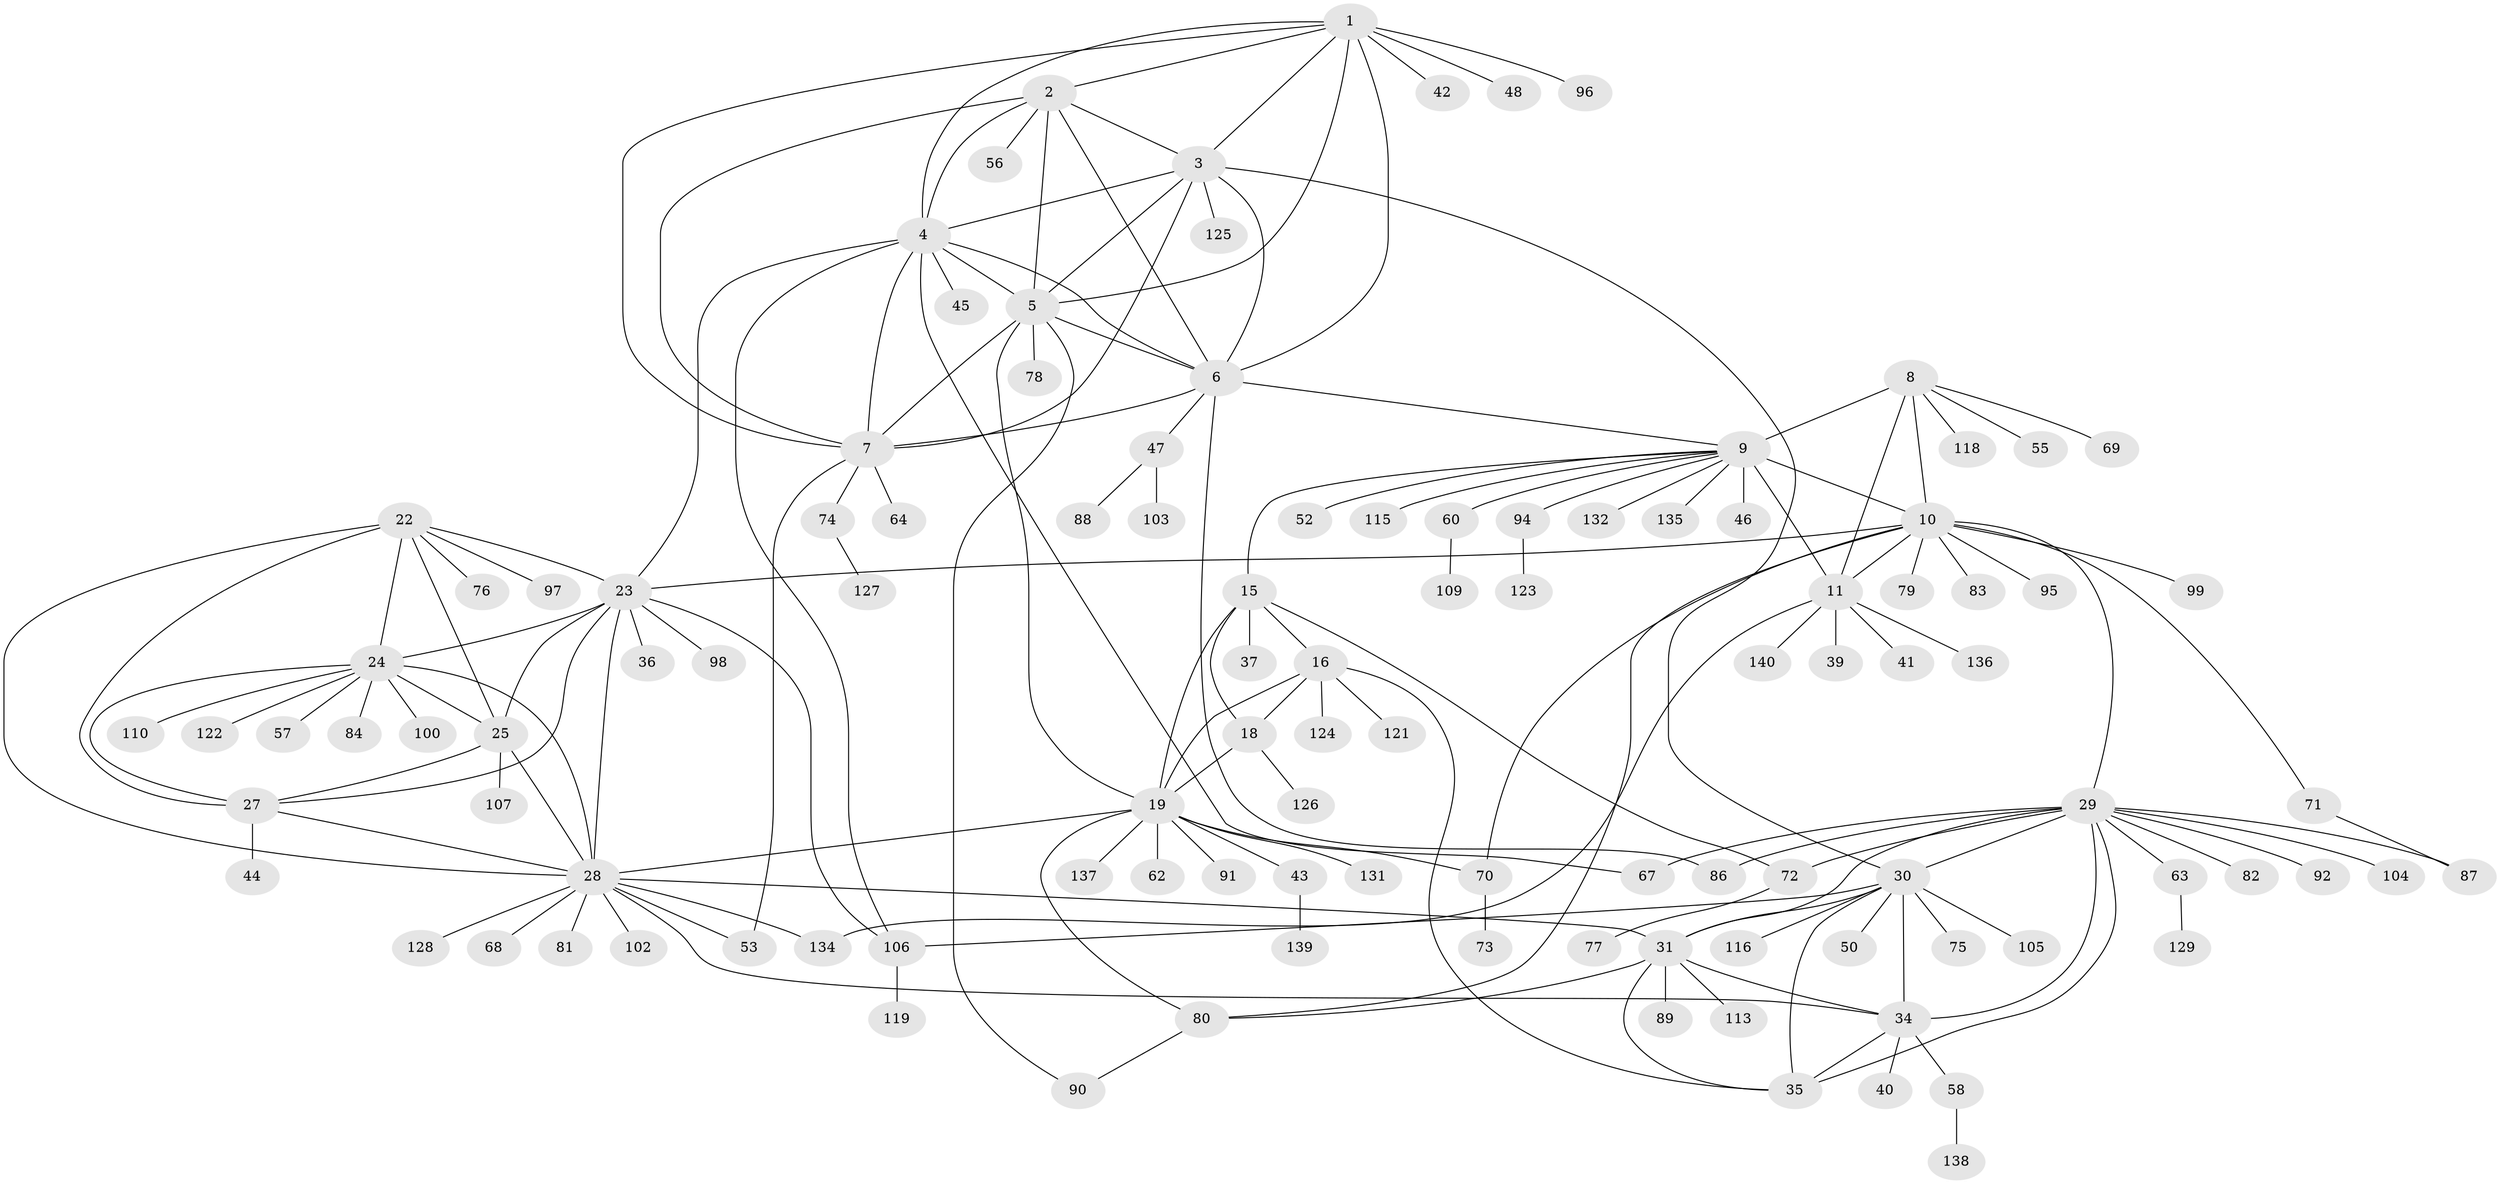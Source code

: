 // Generated by graph-tools (version 1.1) at 2025/24/03/03/25 07:24:12]
// undirected, 112 vertices, 167 edges
graph export_dot {
graph [start="1"]
  node [color=gray90,style=filled];
  1 [super="+49"];
  2 [super="+101"];
  3 [super="+120"];
  4 [super="+85"];
  5 [super="+51"];
  6;
  7 [super="+111"];
  8 [super="+14"];
  9 [super="+12"];
  10 [super="+13"];
  11 [super="+65"];
  15 [super="+117"];
  16 [super="+17"];
  18 [super="+21"];
  19 [super="+20"];
  22 [super="+59"];
  23 [super="+114"];
  24 [super="+26"];
  25 [super="+61"];
  27 [super="+38"];
  28 [super="+66"];
  29 [super="+32"];
  30 [super="+33"];
  31 [super="+54"];
  34 [super="+108"];
  35;
  36;
  37;
  39;
  40;
  41;
  42;
  43 [super="+133"];
  44;
  45;
  46;
  47 [super="+93"];
  48;
  50;
  52;
  53;
  55;
  56;
  57;
  58;
  60;
  62;
  63;
  64;
  67;
  68;
  69;
  70;
  71;
  72;
  73;
  74;
  75;
  76;
  77;
  78;
  79;
  80 [super="+112"];
  81;
  82;
  83;
  84;
  86;
  87;
  88;
  89;
  90;
  91;
  92;
  94;
  95;
  96;
  97;
  98;
  99;
  100;
  102;
  103;
  104;
  105;
  106 [super="+130"];
  107;
  109;
  110;
  113;
  115;
  116;
  118;
  119;
  121;
  122;
  123;
  124;
  125;
  126;
  127;
  128;
  129;
  131;
  132;
  134;
  135;
  136;
  137;
  138;
  139;
  140;
  1 -- 2;
  1 -- 3;
  1 -- 4;
  1 -- 5;
  1 -- 6;
  1 -- 7;
  1 -- 42;
  1 -- 48;
  1 -- 96;
  2 -- 3;
  2 -- 4;
  2 -- 5;
  2 -- 6;
  2 -- 7;
  2 -- 56;
  3 -- 4;
  3 -- 5;
  3 -- 6;
  3 -- 7;
  3 -- 30;
  3 -- 125;
  4 -- 5;
  4 -- 6;
  4 -- 7;
  4 -- 23;
  4 -- 45;
  4 -- 67;
  4 -- 106;
  5 -- 6;
  5 -- 7;
  5 -- 19;
  5 -- 78;
  5 -- 90;
  6 -- 7;
  6 -- 47;
  6 -- 86;
  6 -- 9;
  7 -- 53;
  7 -- 64;
  7 -- 74;
  8 -- 9 [weight=4];
  8 -- 10 [weight=4];
  8 -- 11 [weight=2];
  8 -- 55;
  8 -- 69;
  8 -- 118;
  9 -- 10 [weight=4];
  9 -- 11 [weight=2];
  9 -- 52;
  9 -- 60;
  9 -- 115;
  9 -- 132;
  9 -- 135;
  9 -- 46;
  9 -- 15;
  9 -- 94;
  10 -- 11 [weight=2];
  10 -- 23;
  10 -- 70;
  10 -- 71;
  10 -- 83;
  10 -- 95;
  10 -- 99;
  10 -- 79;
  10 -- 80;
  10 -- 29;
  11 -- 39;
  11 -- 41;
  11 -- 134;
  11 -- 136;
  11 -- 140;
  15 -- 16 [weight=2];
  15 -- 18 [weight=2];
  15 -- 19 [weight=2];
  15 -- 37;
  15 -- 72;
  16 -- 18 [weight=4];
  16 -- 19 [weight=4];
  16 -- 35;
  16 -- 121;
  16 -- 124;
  18 -- 19 [weight=4];
  18 -- 126;
  19 -- 28;
  19 -- 70;
  19 -- 91;
  19 -- 131;
  19 -- 137;
  19 -- 43;
  19 -- 80;
  19 -- 62;
  22 -- 23;
  22 -- 24 [weight=2];
  22 -- 25;
  22 -- 27;
  22 -- 28;
  22 -- 76;
  22 -- 97;
  23 -- 24 [weight=2];
  23 -- 25;
  23 -- 27;
  23 -- 28;
  23 -- 36;
  23 -- 98;
  23 -- 106;
  24 -- 25 [weight=2];
  24 -- 27 [weight=2];
  24 -- 28 [weight=2];
  24 -- 57;
  24 -- 100;
  24 -- 110;
  24 -- 84;
  24 -- 122;
  25 -- 27;
  25 -- 28;
  25 -- 107;
  27 -- 28;
  27 -- 44;
  28 -- 31;
  28 -- 53;
  28 -- 68;
  28 -- 81;
  28 -- 102;
  28 -- 128;
  28 -- 134;
  28 -- 34;
  29 -- 30 [weight=4];
  29 -- 31 [weight=2];
  29 -- 34 [weight=2];
  29 -- 35 [weight=2];
  29 -- 67;
  29 -- 92;
  29 -- 72;
  29 -- 104;
  29 -- 82;
  29 -- 63;
  29 -- 86;
  29 -- 87;
  30 -- 31 [weight=2];
  30 -- 34 [weight=2];
  30 -- 35 [weight=2];
  30 -- 106;
  30 -- 116;
  30 -- 105;
  30 -- 75;
  30 -- 50;
  31 -- 34;
  31 -- 35;
  31 -- 89;
  31 -- 113;
  31 -- 80;
  34 -- 35;
  34 -- 40;
  34 -- 58;
  43 -- 139;
  47 -- 88;
  47 -- 103;
  58 -- 138;
  60 -- 109;
  63 -- 129;
  70 -- 73;
  71 -- 87;
  72 -- 77;
  74 -- 127;
  80 -- 90;
  94 -- 123;
  106 -- 119;
}
